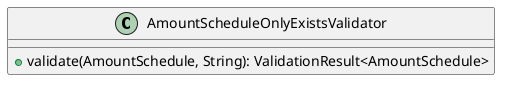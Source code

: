 @startuml

    class AmountScheduleOnlyExistsValidator [[AmountScheduleOnlyExistsValidator.html]] {
        +validate(AmountSchedule, String): ValidationResult<AmountSchedule>
    }

@enduml
